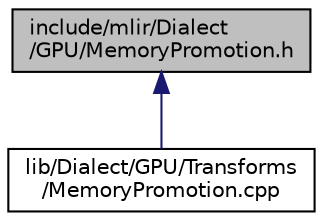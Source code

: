 digraph "include/mlir/Dialect/GPU/MemoryPromotion.h"
{
  bgcolor="transparent";
  edge [fontname="Helvetica",fontsize="10",labelfontname="Helvetica",labelfontsize="10"];
  node [fontname="Helvetica",fontsize="10",shape=record];
  Node1 [label="include/mlir/Dialect\l/GPU/MemoryPromotion.h",height=0.2,width=0.4,color="black", fillcolor="grey75", style="filled", fontcolor="black"];
  Node1 -> Node2 [dir="back",color="midnightblue",fontsize="10",style="solid",fontname="Helvetica"];
  Node2 [label="lib/Dialect/GPU/Transforms\l/MemoryPromotion.cpp",height=0.2,width=0.4,color="black",URL="$MemoryPromotion_8cpp.html"];
}
